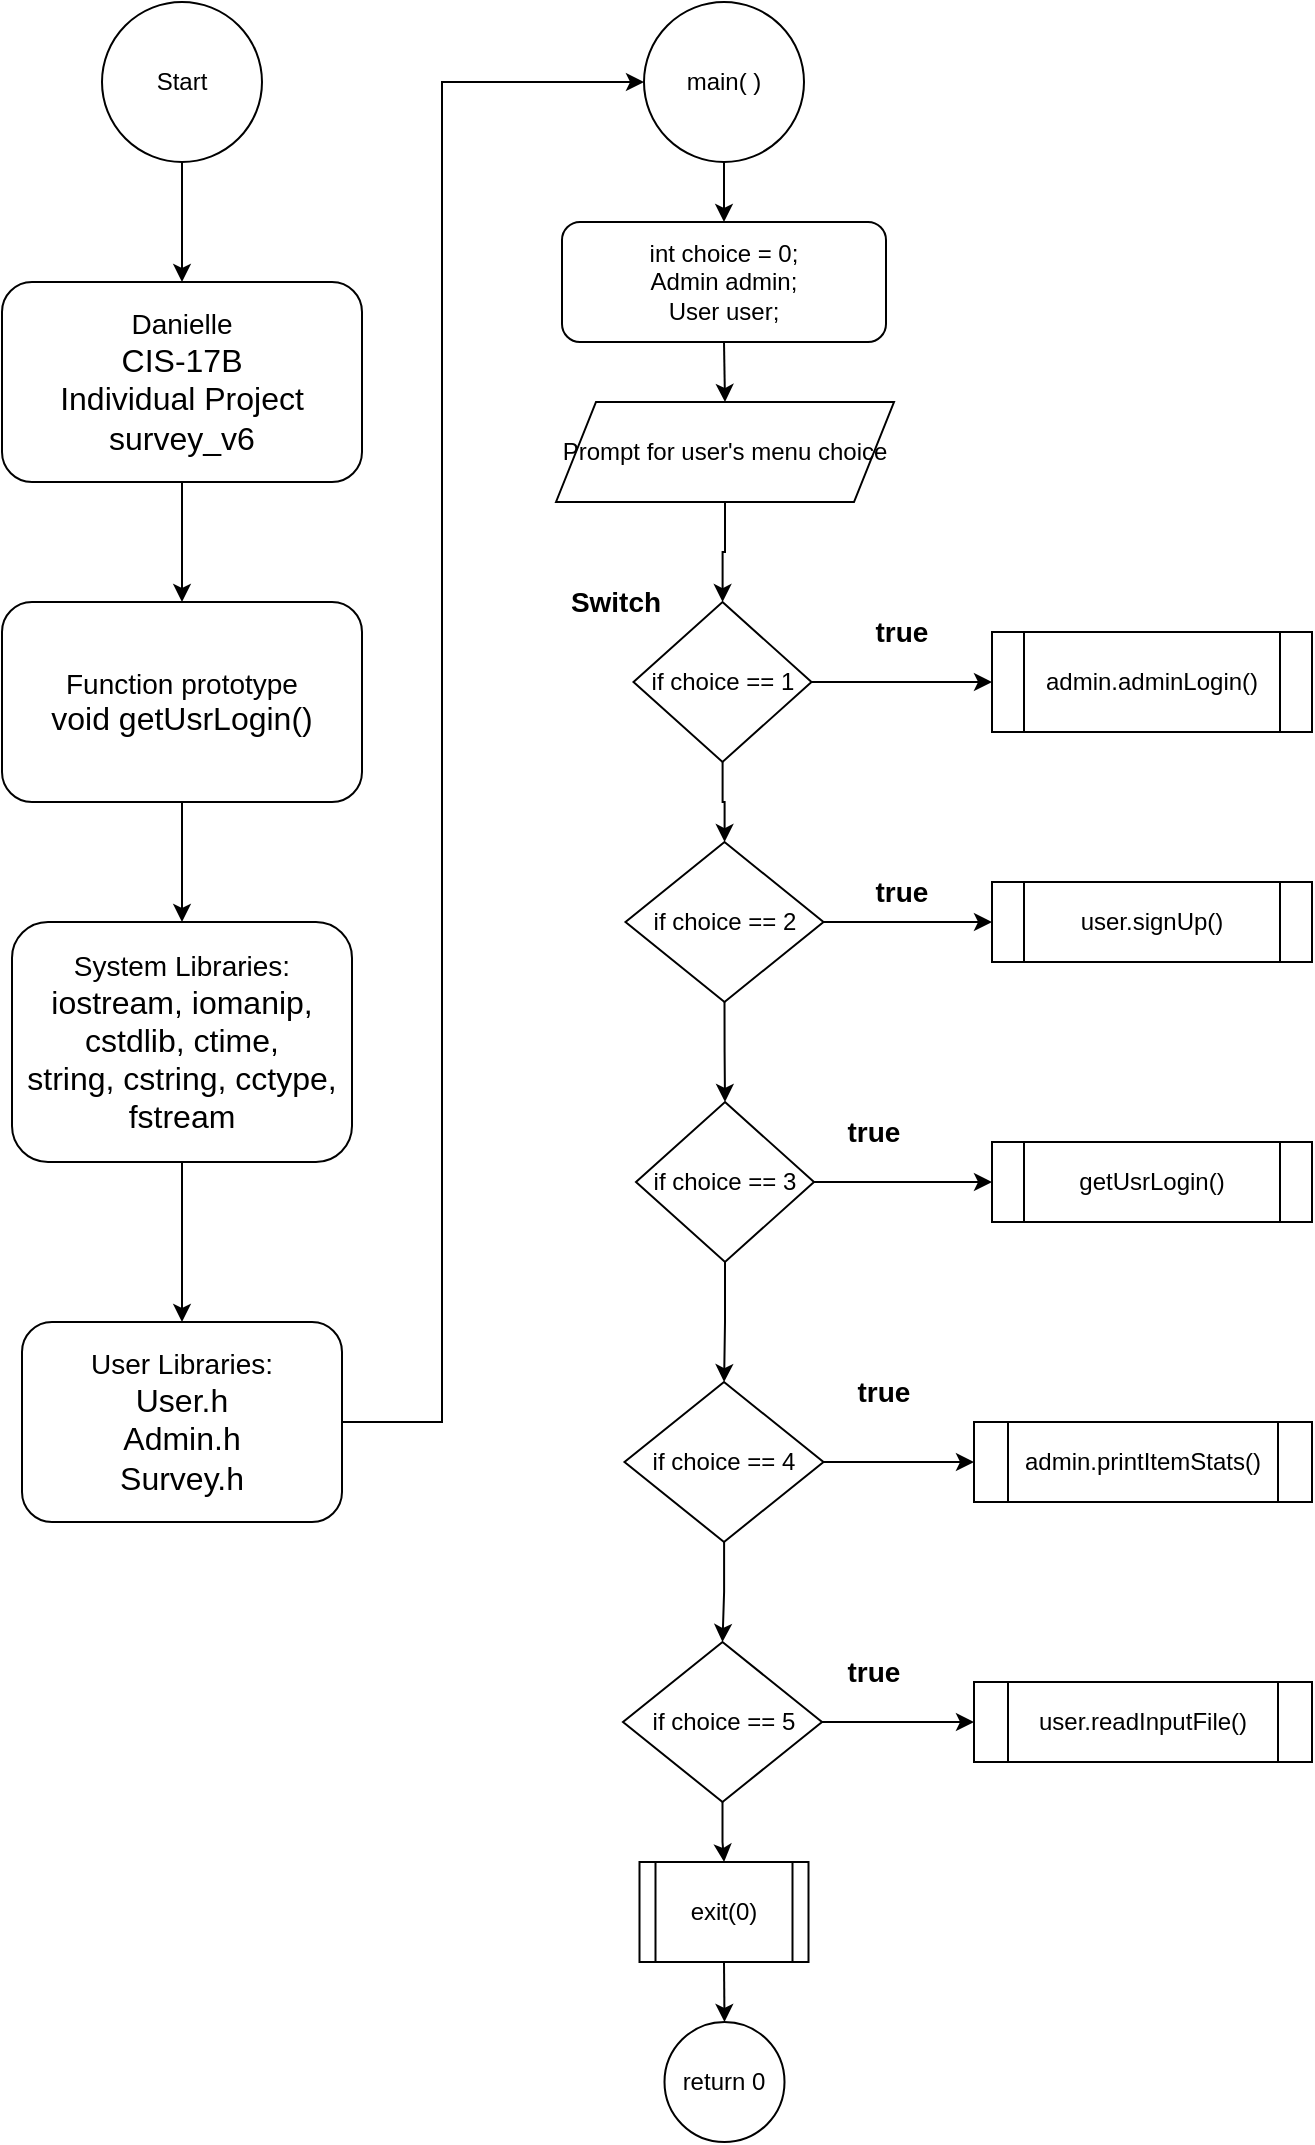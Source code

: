<mxfile version="21.2.1" type="device" pages="2">
  <diagram name="main" id="XVVzpDpDpn4CI28a46fl">
    <mxGraphModel dx="903" dy="1159" grid="1" gridSize="10" guides="1" tooltips="1" connect="1" arrows="1" fold="1" page="1" pageScale="1" pageWidth="850" pageHeight="1100" math="0" shadow="0">
      <root>
        <mxCell id="0" />
        <mxCell id="1" parent="0" />
        <mxCell id="HSsXzMtMouH3eaDZhaDV-58" style="edgeStyle=orthogonalEdgeStyle;rounded=0;orthogonalLoop=1;jettySize=auto;html=1;exitX=0.5;exitY=1;exitDx=0;exitDy=0;entryX=0.5;entryY=0;entryDx=0;entryDy=0;" edge="1" parent="1" source="HSsXzMtMouH3eaDZhaDV-26" target="HSsXzMtMouH3eaDZhaDV-30">
          <mxGeometry relative="1" as="geometry" />
        </mxCell>
        <mxCell id="HSsXzMtMouH3eaDZhaDV-26" value="main( )" style="ellipse;whiteSpace=wrap;html=1;aspect=fixed;" vertex="1" parent="1">
          <mxGeometry x="371" y="10" width="80" height="80" as="geometry" />
        </mxCell>
        <mxCell id="HSsXzMtMouH3eaDZhaDV-27" value="" style="edgeStyle=orthogonalEdgeStyle;rounded=0;orthogonalLoop=1;jettySize=auto;html=1;" edge="1" parent="1" source="HSsXzMtMouH3eaDZhaDV-29" target="HSsXzMtMouH3eaDZhaDV-43">
          <mxGeometry relative="1" as="geometry" />
        </mxCell>
        <mxCell id="HSsXzMtMouH3eaDZhaDV-28" value="" style="edgeStyle=orthogonalEdgeStyle;rounded=0;orthogonalLoop=1;jettySize=auto;html=1;" edge="1" parent="1" source="HSsXzMtMouH3eaDZhaDV-29" target="HSsXzMtMouH3eaDZhaDV-35">
          <mxGeometry relative="1" as="geometry" />
        </mxCell>
        <mxCell id="HSsXzMtMouH3eaDZhaDV-29" value="if choice == 1" style="rhombus;whiteSpace=wrap;html=1;" vertex="1" parent="1">
          <mxGeometry x="365.75" y="310" width="89" height="80" as="geometry" />
        </mxCell>
        <mxCell id="HSsXzMtMouH3eaDZhaDV-57" style="edgeStyle=orthogonalEdgeStyle;rounded=0;orthogonalLoop=1;jettySize=auto;html=1;exitX=0.5;exitY=1;exitDx=0;exitDy=0;entryX=0.5;entryY=0;entryDx=0;entryDy=0;" edge="1" parent="1" source="HSsXzMtMouH3eaDZhaDV-30" target="HSsXzMtMouH3eaDZhaDV-32">
          <mxGeometry relative="1" as="geometry" />
        </mxCell>
        <mxCell id="HSsXzMtMouH3eaDZhaDV-30" value="&lt;div&gt;int choice = 0;&lt;/div&gt;&lt;div&gt;&lt;div&gt;Admin admin;&lt;/div&gt;&lt;div&gt;User user;&lt;br&gt;&lt;/div&gt;&lt;/div&gt;" style="rounded=1;whiteSpace=wrap;html=1;" vertex="1" parent="1">
          <mxGeometry x="330" y="120" width="162" height="60" as="geometry" />
        </mxCell>
        <mxCell id="HSsXzMtMouH3eaDZhaDV-31" value="" style="edgeStyle=orthogonalEdgeStyle;rounded=0;orthogonalLoop=1;jettySize=auto;html=1;" edge="1" parent="1" source="HSsXzMtMouH3eaDZhaDV-32" target="HSsXzMtMouH3eaDZhaDV-29">
          <mxGeometry relative="1" as="geometry" />
        </mxCell>
        <mxCell id="HSsXzMtMouH3eaDZhaDV-32" value="Prompt for user&#39;s menu choice" style="shape=parallelogram;perimeter=parallelogramPerimeter;whiteSpace=wrap;html=1;fixedSize=1;" vertex="1" parent="1">
          <mxGeometry x="327" y="210" width="169" height="50" as="geometry" />
        </mxCell>
        <mxCell id="HSsXzMtMouH3eaDZhaDV-33" value="" style="edgeStyle=orthogonalEdgeStyle;rounded=0;orthogonalLoop=1;jettySize=auto;html=1;" edge="1" parent="1" source="HSsXzMtMouH3eaDZhaDV-35" target="HSsXzMtMouH3eaDZhaDV-42">
          <mxGeometry relative="1" as="geometry" />
        </mxCell>
        <mxCell id="HSsXzMtMouH3eaDZhaDV-34" style="edgeStyle=orthogonalEdgeStyle;rounded=0;orthogonalLoop=1;jettySize=auto;html=1;exitX=0.5;exitY=1;exitDx=0;exitDy=0;entryX=0.5;entryY=0;entryDx=0;entryDy=0;" edge="1" parent="1" source="HSsXzMtMouH3eaDZhaDV-35" target="HSsXzMtMouH3eaDZhaDV-38">
          <mxGeometry relative="1" as="geometry" />
        </mxCell>
        <mxCell id="HSsXzMtMouH3eaDZhaDV-35" value="if choice == 2" style="rhombus;whiteSpace=wrap;html=1;" vertex="1" parent="1">
          <mxGeometry x="361.75" y="430" width="99" height="80" as="geometry" />
        </mxCell>
        <mxCell id="HSsXzMtMouH3eaDZhaDV-36" value="" style="edgeStyle=orthogonalEdgeStyle;rounded=0;orthogonalLoop=1;jettySize=auto;html=1;" edge="1" parent="1" source="HSsXzMtMouH3eaDZhaDV-38" target="HSsXzMtMouH3eaDZhaDV-45">
          <mxGeometry relative="1" as="geometry" />
        </mxCell>
        <mxCell id="HSsXzMtMouH3eaDZhaDV-37" value="" style="edgeStyle=orthogonalEdgeStyle;rounded=0;orthogonalLoop=1;jettySize=auto;html=1;" edge="1" parent="1" source="HSsXzMtMouH3eaDZhaDV-38" target="HSsXzMtMouH3eaDZhaDV-41">
          <mxGeometry relative="1" as="geometry" />
        </mxCell>
        <mxCell id="HSsXzMtMouH3eaDZhaDV-38" value="if choice == 3" style="rhombus;whiteSpace=wrap;html=1;" vertex="1" parent="1">
          <mxGeometry x="367" y="560" width="89" height="80" as="geometry" />
        </mxCell>
        <mxCell id="HSsXzMtMouH3eaDZhaDV-39" value="" style="edgeStyle=orthogonalEdgeStyle;rounded=0;orthogonalLoop=1;jettySize=auto;html=1;" edge="1" parent="1" source="HSsXzMtMouH3eaDZhaDV-41" target="HSsXzMtMouH3eaDZhaDV-46">
          <mxGeometry relative="1" as="geometry" />
        </mxCell>
        <mxCell id="HSsXzMtMouH3eaDZhaDV-40" value="" style="edgeStyle=orthogonalEdgeStyle;rounded=0;orthogonalLoop=1;jettySize=auto;html=1;" edge="1" parent="1" source="HSsXzMtMouH3eaDZhaDV-41" target="HSsXzMtMouH3eaDZhaDV-50">
          <mxGeometry relative="1" as="geometry" />
        </mxCell>
        <mxCell id="HSsXzMtMouH3eaDZhaDV-41" value="if choice == 4" style="rhombus;whiteSpace=wrap;html=1;" vertex="1" parent="1">
          <mxGeometry x="361.25" y="700" width="99.5" height="80" as="geometry" />
        </mxCell>
        <mxCell id="HSsXzMtMouH3eaDZhaDV-42" value="user.signUp()" style="shape=process;whiteSpace=wrap;html=1;backgroundOutline=1;" vertex="1" parent="1">
          <mxGeometry x="545" y="450" width="160" height="40" as="geometry" />
        </mxCell>
        <mxCell id="HSsXzMtMouH3eaDZhaDV-43" value="admin.adminLogin()" style="shape=process;whiteSpace=wrap;html=1;backgroundOutline=1;" vertex="1" parent="1">
          <mxGeometry x="545" y="325" width="160" height="50" as="geometry" />
        </mxCell>
        <mxCell id="HSsXzMtMouH3eaDZhaDV-44" value="&lt;font style=&quot;font-size: 14px;&quot;&gt;&lt;b&gt;true&lt;/b&gt;&lt;/font&gt;" style="text;strokeColor=none;align=center;fillColor=none;html=1;verticalAlign=middle;whiteSpace=wrap;rounded=0;" vertex="1" parent="1">
          <mxGeometry x="470" y="310" width="60" height="30" as="geometry" />
        </mxCell>
        <mxCell id="HSsXzMtMouH3eaDZhaDV-45" value="getUsrLogin()" style="shape=process;whiteSpace=wrap;html=1;backgroundOutline=1;" vertex="1" parent="1">
          <mxGeometry x="545" y="580" width="160" height="40" as="geometry" />
        </mxCell>
        <mxCell id="HSsXzMtMouH3eaDZhaDV-46" value="admin.printItemStats()" style="shape=process;whiteSpace=wrap;html=1;backgroundOutline=1;" vertex="1" parent="1">
          <mxGeometry x="536" y="720" width="169" height="40" as="geometry" />
        </mxCell>
        <mxCell id="HSsXzMtMouH3eaDZhaDV-47" value="user.readInputFile()" style="shape=process;whiteSpace=wrap;html=1;backgroundOutline=1;" vertex="1" parent="1">
          <mxGeometry x="536" y="850" width="169" height="40" as="geometry" />
        </mxCell>
        <mxCell id="HSsXzMtMouH3eaDZhaDV-48" value="" style="edgeStyle=orthogonalEdgeStyle;rounded=0;orthogonalLoop=1;jettySize=auto;html=1;" edge="1" parent="1" source="HSsXzMtMouH3eaDZhaDV-50" target="HSsXzMtMouH3eaDZhaDV-47">
          <mxGeometry relative="1" as="geometry" />
        </mxCell>
        <mxCell id="HSsXzMtMouH3eaDZhaDV-49" value="" style="edgeStyle=orthogonalEdgeStyle;rounded=0;orthogonalLoop=1;jettySize=auto;html=1;" edge="1" parent="1" source="HSsXzMtMouH3eaDZhaDV-50" target="HSsXzMtMouH3eaDZhaDV-55">
          <mxGeometry relative="1" as="geometry" />
        </mxCell>
        <mxCell id="HSsXzMtMouH3eaDZhaDV-50" value="if choice == 5" style="rhombus;whiteSpace=wrap;html=1;" vertex="1" parent="1">
          <mxGeometry x="360.5" y="830" width="99.5" height="80" as="geometry" />
        </mxCell>
        <mxCell id="HSsXzMtMouH3eaDZhaDV-51" value="&lt;font style=&quot;font-size: 14px;&quot;&gt;&lt;b&gt;true&lt;/b&gt;&lt;/font&gt;" style="text;strokeColor=none;align=center;fillColor=none;html=1;verticalAlign=middle;whiteSpace=wrap;rounded=0;" vertex="1" parent="1">
          <mxGeometry x="456" y="830" width="60" height="30" as="geometry" />
        </mxCell>
        <mxCell id="HSsXzMtMouH3eaDZhaDV-52" value="&lt;font style=&quot;font-size: 14px;&quot;&gt;&lt;b&gt;true&lt;/b&gt;&lt;/font&gt;" style="text;strokeColor=none;align=center;fillColor=none;html=1;verticalAlign=middle;whiteSpace=wrap;rounded=0;" vertex="1" parent="1">
          <mxGeometry x="460.75" y="690" width="60" height="30" as="geometry" />
        </mxCell>
        <mxCell id="HSsXzMtMouH3eaDZhaDV-53" value="&lt;font style=&quot;font-size: 14px;&quot;&gt;&lt;b&gt;true&lt;/b&gt;&lt;/font&gt;" style="text;strokeColor=none;align=center;fillColor=none;html=1;verticalAlign=middle;whiteSpace=wrap;rounded=0;" vertex="1" parent="1">
          <mxGeometry x="456" y="560" width="60" height="30" as="geometry" />
        </mxCell>
        <mxCell id="HSsXzMtMouH3eaDZhaDV-54" value="&lt;font style=&quot;font-size: 14px;&quot;&gt;&lt;b&gt;true&lt;/b&gt;&lt;/font&gt;" style="text;strokeColor=none;align=center;fillColor=none;html=1;verticalAlign=middle;whiteSpace=wrap;rounded=0;" vertex="1" parent="1">
          <mxGeometry x="470" y="440" width="60" height="30" as="geometry" />
        </mxCell>
        <mxCell id="HSsXzMtMouH3eaDZhaDV-61" style="edgeStyle=orthogonalEdgeStyle;rounded=0;orthogonalLoop=1;jettySize=auto;html=1;exitX=0.5;exitY=1;exitDx=0;exitDy=0;entryX=0.5;entryY=0;entryDx=0;entryDy=0;" edge="1" parent="1" source="HSsXzMtMouH3eaDZhaDV-55" target="HSsXzMtMouH3eaDZhaDV-60">
          <mxGeometry relative="1" as="geometry" />
        </mxCell>
        <mxCell id="HSsXzMtMouH3eaDZhaDV-55" value="exit(0)" style="shape=process;whiteSpace=wrap;html=1;backgroundOutline=1;" vertex="1" parent="1">
          <mxGeometry x="368.75" y="940" width="84.5" height="50" as="geometry" />
        </mxCell>
        <mxCell id="HSsXzMtMouH3eaDZhaDV-56" value="&lt;font style=&quot;font-size: 14px;&quot;&gt;&lt;b&gt;Switch&lt;/b&gt;&lt;/font&gt;" style="text;strokeColor=none;align=center;fillColor=none;html=1;verticalAlign=middle;whiteSpace=wrap;rounded=0;" vertex="1" parent="1">
          <mxGeometry x="327" y="295" width="60" height="30" as="geometry" />
        </mxCell>
        <mxCell id="HSsXzMtMouH3eaDZhaDV-60" value="return 0" style="ellipse;whiteSpace=wrap;html=1;aspect=fixed;" vertex="1" parent="1">
          <mxGeometry x="381.25" y="1020" width="60" height="60" as="geometry" />
        </mxCell>
        <mxCell id="81i_IZVVY1EEvCUCS-hf-7" value="" style="edgeStyle=orthogonalEdgeStyle;rounded=0;orthogonalLoop=1;jettySize=auto;html=1;" edge="1" parent="1" source="81i_IZVVY1EEvCUCS-hf-1" target="81i_IZVVY1EEvCUCS-hf-2">
          <mxGeometry relative="1" as="geometry" />
        </mxCell>
        <mxCell id="81i_IZVVY1EEvCUCS-hf-1" value="Start" style="ellipse;whiteSpace=wrap;html=1;aspect=fixed;" vertex="1" parent="1">
          <mxGeometry x="100" y="10" width="80" height="80" as="geometry" />
        </mxCell>
        <mxCell id="81i_IZVVY1EEvCUCS-hf-9" value="" style="edgeStyle=orthogonalEdgeStyle;rounded=0;orthogonalLoop=1;jettySize=auto;html=1;" edge="1" parent="1" source="81i_IZVVY1EEvCUCS-hf-2" target="81i_IZVVY1EEvCUCS-hf-4">
          <mxGeometry relative="1" as="geometry" />
        </mxCell>
        <mxCell id="81i_IZVVY1EEvCUCS-hf-2" value="&lt;div&gt;&lt;font style=&quot;font-size: 14px;&quot;&gt;Danielle&lt;/font&gt;&lt;/div&gt;&lt;div&gt;&lt;font size=&quot;3&quot;&gt;CIS-17B &lt;br&gt;&lt;/font&gt;&lt;/div&gt;&lt;div&gt;&lt;font size=&quot;3&quot;&gt;Individual Project&lt;/font&gt;&lt;/div&gt;&lt;div&gt;&lt;font size=&quot;3&quot;&gt;survey_v6&lt;br&gt;&lt;/font&gt;&lt;/div&gt;" style="rounded=1;whiteSpace=wrap;html=1;" vertex="1" parent="1">
          <mxGeometry x="50" y="150" width="180" height="100" as="geometry" />
        </mxCell>
        <mxCell id="81i_IZVVY1EEvCUCS-hf-8" value="" style="edgeStyle=orthogonalEdgeStyle;rounded=0;orthogonalLoop=1;jettySize=auto;html=1;" edge="1" parent="1" source="81i_IZVVY1EEvCUCS-hf-4" target="81i_IZVVY1EEvCUCS-hf-5">
          <mxGeometry relative="1" as="geometry" />
        </mxCell>
        <mxCell id="81i_IZVVY1EEvCUCS-hf-4" value="&lt;div&gt;&lt;font style=&quot;font-size: 14px;&quot;&gt;Function prototype&lt;/font&gt;&lt;/div&gt;&lt;div&gt;&lt;font size=&quot;3&quot;&gt;void getUsrLogin()&lt;br&gt;&lt;/font&gt;&lt;/div&gt;" style="rounded=1;whiteSpace=wrap;html=1;" vertex="1" parent="1">
          <mxGeometry x="50" y="310" width="180" height="100" as="geometry" />
        </mxCell>
        <mxCell id="81i_IZVVY1EEvCUCS-hf-10" value="" style="edgeStyle=orthogonalEdgeStyle;rounded=0;orthogonalLoop=1;jettySize=auto;html=1;" edge="1" parent="1" source="81i_IZVVY1EEvCUCS-hf-5" target="81i_IZVVY1EEvCUCS-hf-6">
          <mxGeometry relative="1" as="geometry" />
        </mxCell>
        <mxCell id="81i_IZVVY1EEvCUCS-hf-5" value="&lt;div&gt;&lt;font style=&quot;font-size: 14px;&quot;&gt;System Libraries:&lt;/font&gt;&lt;/div&gt;&lt;div&gt;&lt;font size=&quot;3&quot;&gt;iostream, iomanip, &lt;br&gt;&lt;/font&gt;&lt;/div&gt;&lt;div&gt;&lt;font size=&quot;3&quot;&gt;cstdlib, ctime,&lt;/font&gt;&lt;/div&gt;&lt;div&gt;&lt;font size=&quot;3&quot;&gt;string, cstring, cctype, fstream&lt;br&gt;&lt;/font&gt;&lt;/div&gt;" style="rounded=1;whiteSpace=wrap;html=1;" vertex="1" parent="1">
          <mxGeometry x="55" y="470" width="170" height="120" as="geometry" />
        </mxCell>
        <mxCell id="81i_IZVVY1EEvCUCS-hf-11" style="edgeStyle=orthogonalEdgeStyle;rounded=0;orthogonalLoop=1;jettySize=auto;html=1;entryX=0;entryY=0.5;entryDx=0;entryDy=0;" edge="1" parent="1" source="81i_IZVVY1EEvCUCS-hf-6" target="HSsXzMtMouH3eaDZhaDV-26">
          <mxGeometry relative="1" as="geometry">
            <Array as="points">
              <mxPoint x="270" y="720" />
              <mxPoint x="270" y="50" />
            </Array>
          </mxGeometry>
        </mxCell>
        <mxCell id="81i_IZVVY1EEvCUCS-hf-6" value="&lt;div&gt;&lt;font style=&quot;font-size: 14px;&quot;&gt;User Libraries:&lt;/font&gt;&lt;/div&gt;&lt;div&gt;&lt;font size=&quot;3&quot;&gt;User.h&lt;/font&gt;&lt;/div&gt;&lt;div&gt;&lt;font size=&quot;3&quot;&gt;Admin.h&lt;/font&gt;&lt;/div&gt;&lt;div&gt;&lt;font size=&quot;3&quot;&gt;Survey.h&lt;br&gt;&lt;/font&gt;&lt;/div&gt;" style="rounded=1;whiteSpace=wrap;html=1;" vertex="1" parent="1">
          <mxGeometry x="60" y="670" width="160" height="100" as="geometry" />
        </mxCell>
      </root>
    </mxGraphModel>
  </diagram>
  <diagram id="eN5O7FiS6pvrHiPAhuM2" name="getUsrLogin()">
    <mxGraphModel dx="903" dy="1159" grid="1" gridSize="10" guides="1" tooltips="1" connect="1" arrows="1" fold="1" page="1" pageScale="1" pageWidth="850" pageHeight="1100" math="0" shadow="0">
      <root>
        <mxCell id="0" />
        <mxCell id="1" parent="0" />
        <mxCell id="u1Ebh921-cxuWhg-WV0r-38" value="&lt;div&gt;return&lt;/div&gt;&lt;div&gt;to&lt;/div&gt;&lt;div&gt;main()&lt;br&gt;&lt;/div&gt;" style="ellipse;whiteSpace=wrap;html=1;aspect=fixed;" vertex="1" parent="1">
          <mxGeometry x="370" y="1610" width="110" height="110" as="geometry" />
        </mxCell>
        <mxCell id="u1Ebh921-cxuWhg-WV0r-94" style="edgeStyle=orthogonalEdgeStyle;rounded=0;orthogonalLoop=1;jettySize=auto;html=1;exitX=0.5;exitY=1;exitDx=0;exitDy=0;entryX=0.5;entryY=0;entryDx=0;entryDy=0;" edge="1" parent="1" source="u1Ebh921-cxuWhg-WV0r-95" target="u1Ebh921-cxuWhg-WV0r-97">
          <mxGeometry relative="1" as="geometry" />
        </mxCell>
        <mxCell id="u1Ebh921-cxuWhg-WV0r-95" value="set int&amp;nbsp; indx = isUsrLogin()" style="rounded=1;whiteSpace=wrap;html=1;" vertex="1" parent="1">
          <mxGeometry x="209.5" y="230" width="119" height="50" as="geometry" />
        </mxCell>
        <mxCell id="u1Ebh921-cxuWhg-WV0r-96" value="" style="edgeStyle=orthogonalEdgeStyle;rounded=0;orthogonalLoop=1;jettySize=auto;html=1;" edge="1" parent="1" source="u1Ebh921-cxuWhg-WV0r-97" target="u1Ebh921-cxuWhg-WV0r-103">
          <mxGeometry relative="1" as="geometry" />
        </mxCell>
        <mxCell id="u1Ebh921-cxuWhg-WV0r-97" value="admin.isUsrLogin()" style="shape=process;whiteSpace=wrap;html=1;backgroundOutline=1;" vertex="1" parent="1">
          <mxGeometry x="188.5" y="310" width="160" height="50" as="geometry" />
        </mxCell>
        <mxCell id="u1Ebh921-cxuWhg-WV0r-98" style="edgeStyle=orthogonalEdgeStyle;rounded=0;orthogonalLoop=1;jettySize=auto;html=1;exitX=0.5;exitY=1;exitDx=0;exitDy=0;entryX=0.5;entryY=0;entryDx=0;entryDy=0;" edge="1" parent="1" source="u1Ebh921-cxuWhg-WV0r-99" target="u1Ebh921-cxuWhg-WV0r-101">
          <mxGeometry relative="1" as="geometry" />
        </mxCell>
        <mxCell id="u1Ebh921-cxuWhg-WV0r-99" value="&lt;div&gt;&lt;b&gt;&lt;font style=&quot;font-size: 14px;&quot;&gt;Start&lt;font&gt;&lt;br&gt;&lt;/font&gt;&lt;/font&gt;&lt;/b&gt;&lt;/div&gt;&lt;div&gt;&lt;b&gt;&lt;font style=&quot;font-size: 14px;&quot;&gt;&lt;font&gt;void getUsrLogin()&lt;/font&gt;&lt;br&gt;&lt;/font&gt;&lt;/b&gt;&lt;/div&gt;&lt;b&gt;&lt;font size=&quot;3&quot;&gt;&lt;br&gt;&lt;/font&gt;&lt;/b&gt;" style="ellipse;whiteSpace=wrap;html=1;aspect=fixed;" vertex="1" parent="1">
          <mxGeometry x="202" y="10" width="121.5" height="121.5" as="geometry" />
        </mxCell>
        <mxCell id="u1Ebh921-cxuWhg-WV0r-100" style="edgeStyle=orthogonalEdgeStyle;rounded=0;orthogonalLoop=1;jettySize=auto;html=1;exitX=0.5;exitY=1;exitDx=0;exitDy=0;" edge="1" parent="1" source="u1Ebh921-cxuWhg-WV0r-101" target="u1Ebh921-cxuWhg-WV0r-95">
          <mxGeometry relative="1" as="geometry" />
        </mxCell>
        <mxCell id="u1Ebh921-cxuWhg-WV0r-101" value="&lt;div&gt;&lt;div&gt;Admin admin;&lt;/div&gt;&lt;div&gt;User user;&lt;br&gt;&lt;/div&gt;&lt;/div&gt;" style="rounded=1;whiteSpace=wrap;html=1;" vertex="1" parent="1">
          <mxGeometry x="201.5" y="150" width="134" height="50" as="geometry" />
        </mxCell>
        <mxCell id="u1Ebh921-cxuWhg-WV0r-102" style="edgeStyle=orthogonalEdgeStyle;rounded=0;orthogonalLoop=1;jettySize=auto;html=1;entryX=0.5;entryY=0;entryDx=0;entryDy=0;" edge="1" parent="1" source="u1Ebh921-cxuWhg-WV0r-103" target="u1Ebh921-cxuWhg-WV0r-105">
          <mxGeometry relative="1" as="geometry" />
        </mxCell>
        <mxCell id="u1Ebh921-cxuWhg-WV0r-129" style="edgeStyle=orthogonalEdgeStyle;rounded=0;orthogonalLoop=1;jettySize=auto;html=1;entryX=0;entryY=0.636;entryDx=0;entryDy=0;entryPerimeter=0;" edge="1" parent="1" source="u1Ebh921-cxuWhg-WV0r-103" target="u1Ebh921-cxuWhg-WV0r-38">
          <mxGeometry relative="1" as="geometry">
            <mxPoint x="90" y="1670" as="targetPoint" />
            <Array as="points">
              <mxPoint x="110" y="455" />
              <mxPoint x="110" y="1680" />
            </Array>
          </mxGeometry>
        </mxCell>
        <mxCell id="u1Ebh921-cxuWhg-WV0r-103" value="if indx&amp;nbsp; != -66" style="rhombus;whiteSpace=wrap;html=1;" vertex="1" parent="1">
          <mxGeometry x="228.5" y="415" width="80" height="80" as="geometry" />
        </mxCell>
        <mxCell id="u1Ebh921-cxuWhg-WV0r-104" value="" style="edgeStyle=orthogonalEdgeStyle;rounded=0;orthogonalLoop=1;jettySize=auto;html=1;" edge="1" parent="1" source="u1Ebh921-cxuWhg-WV0r-105" target="u1Ebh921-cxuWhg-WV0r-106">
          <mxGeometry relative="1" as="geometry" />
        </mxCell>
        <mxCell id="u1Ebh921-cxuWhg-WV0r-105" value="Print user login successful" style="shape=parallelogram;perimeter=parallelogramPerimeter;whiteSpace=wrap;html=1;fixedSize=1;" vertex="1" parent="1">
          <mxGeometry x="323.5" y="495" width="184" height="50" as="geometry" />
        </mxCell>
        <mxCell id="u1Ebh921-cxuWhg-WV0r-106" value="admin.printAdusr(indx)" style="shape=process;whiteSpace=wrap;html=1;backgroundOutline=1;" vertex="1" parent="1">
          <mxGeometry x="319" y="585" width="193" height="50" as="geometry" />
        </mxCell>
        <mxCell id="u1Ebh921-cxuWhg-WV0r-107" style="edgeStyle=orthogonalEdgeStyle;rounded=0;orthogonalLoop=1;jettySize=auto;html=1;exitX=0.5;exitY=1;exitDx=0;exitDy=0;entryX=0.5;entryY=0;entryDx=0;entryDy=0;" edge="1" parent="1" source="u1Ebh921-cxuWhg-WV0r-108" target="u1Ebh921-cxuWhg-WV0r-110">
          <mxGeometry relative="1" as="geometry" />
        </mxCell>
        <mxCell id="u1Ebh921-cxuWhg-WV0r-108" value="&lt;div&gt;// Create new User &amp;amp;&lt;/div&gt;&lt;div&gt;copy admin values to user object&lt;br&gt;&lt;/div&gt;&lt;div&gt;admin.copy2Usr(user,indx);&amp;nbsp;&amp;nbsp;&amp;nbsp; &lt;/div&gt;" style="shape=process;whiteSpace=wrap;html=1;backgroundOutline=1;" vertex="1" parent="1">
          <mxGeometry x="308.5" y="665" width="223" height="70" as="geometry" />
        </mxCell>
        <mxCell id="u1Ebh921-cxuWhg-WV0r-109" style="edgeStyle=orthogonalEdgeStyle;rounded=0;orthogonalLoop=1;jettySize=auto;html=1;exitX=0.5;exitY=1;exitDx=0;exitDy=0;entryX=0.5;entryY=0;entryDx=0;entryDy=0;" edge="1" parent="1" source="u1Ebh921-cxuWhg-WV0r-110" target="u1Ebh921-cxuWhg-WV0r-112">
          <mxGeometry relative="1" as="geometry" />
        </mxCell>
        <mxCell id="u1Ebh921-cxuWhg-WV0r-110" value="user.printUsr();" style="shape=process;whiteSpace=wrap;html=1;backgroundOutline=1;" vertex="1" parent="1">
          <mxGeometry x="349.25" y="765" width="141.5" height="40" as="geometry" />
        </mxCell>
        <mxCell id="u1Ebh921-cxuWhg-WV0r-111" style="edgeStyle=orthogonalEdgeStyle;rounded=0;orthogonalLoop=1;jettySize=auto;html=1;exitX=0.5;exitY=1;exitDx=0;exitDy=0;entryX=0.5;entryY=0;entryDx=0;entryDy=0;" edge="1" parent="1" source="u1Ebh921-cxuWhg-WV0r-112" target="u1Ebh921-cxuWhg-WV0r-113">
          <mxGeometry relative="1" as="geometry" />
        </mxCell>
        <mxCell id="u1Ebh921-cxuWhg-WV0r-112" value="Survey survey" style="rounded=1;whiteSpace=wrap;html=1;" vertex="1" parent="1">
          <mxGeometry x="370.5" y="840" width="90" height="40" as="geometry" />
        </mxCell>
        <mxCell id="u1Ebh921-cxuWhg-WV0r-128" value="" style="edgeStyle=orthogonalEdgeStyle;rounded=0;orthogonalLoop=1;jettySize=auto;html=1;" edge="1" parent="1" source="u1Ebh921-cxuWhg-WV0r-113" target="u1Ebh921-cxuWhg-WV0r-120">
          <mxGeometry relative="1" as="geometry" />
        </mxCell>
        <mxCell id="u1Ebh921-cxuWhg-WV0r-113" value="store.start(user)" style="shape=process;whiteSpace=wrap;html=1;backgroundOutline=1;" vertex="1" parent="1">
          <mxGeometry x="340" y="910" width="160" height="30" as="geometry" />
        </mxCell>
        <mxCell id="u1Ebh921-cxuWhg-WV0r-114" value="&lt;font style=&quot;font-size: 14px;&quot;&gt;&lt;b&gt;true&lt;/b&gt;&lt;/font&gt;" style="text;strokeColor=none;align=center;fillColor=none;html=1;verticalAlign=middle;whiteSpace=wrap;rounded=0;" vertex="1" parent="1">
          <mxGeometry x="340" y="415" width="60" height="30" as="geometry" />
        </mxCell>
        <mxCell id="u1Ebh921-cxuWhg-WV0r-115" value="&lt;font style=&quot;font-size: 14px;&quot;&gt;&lt;b&gt;false&lt;/b&gt;&lt;/font&gt;" style="text;strokeColor=none;align=center;fillColor=none;html=1;verticalAlign=middle;whiteSpace=wrap;rounded=0;" vertex="1" parent="1">
          <mxGeometry x="158.5" y="415" width="60" height="30" as="geometry" />
        </mxCell>
        <mxCell id="u1Ebh921-cxuWhg-WV0r-116" value="admin.printAdUsr(user.getNumRec())" style="shape=process;whiteSpace=wrap;html=1;backgroundOutline=1;" vertex="1" parent="1">
          <mxGeometry x="435.5" y="1350" width="310" height="40" as="geometry" />
        </mxCell>
        <mxCell id="u1Ebh921-cxuWhg-WV0r-117" value="" style="edgeStyle=orthogonalEdgeStyle;rounded=0;orthogonalLoop=1;jettySize=auto;html=1;" edge="1" parent="1" target="u1Ebh921-cxuWhg-WV0r-125">
          <mxGeometry relative="1" as="geometry">
            <mxPoint x="588.5" y="1390" as="sourcePoint" />
          </mxGeometry>
        </mxCell>
        <mxCell id="u1Ebh921-cxuWhg-WV0r-118" style="edgeStyle=orthogonalEdgeStyle;rounded=0;orthogonalLoop=1;jettySize=auto;html=1;exitX=0;exitY=0.5;exitDx=0;exitDy=0;entryX=0.5;entryY=0;entryDx=0;entryDy=0;" edge="1" parent="1" source="u1Ebh921-cxuWhg-WV0r-120" target="u1Ebh921-cxuWhg-WV0r-38">
          <mxGeometry relative="1" as="geometry">
            <mxPoint x="343.5" y="1550" as="targetPoint" />
            <Array as="points">
              <mxPoint x="324" y="1070" />
              <mxPoint x="324" y="1560" />
              <mxPoint x="425" y="1560" />
            </Array>
          </mxGeometry>
        </mxCell>
        <mxCell id="u1Ebh921-cxuWhg-WV0r-119" style="edgeStyle=orthogonalEdgeStyle;rounded=0;orthogonalLoop=1;jettySize=auto;html=1;entryX=0.5;entryY=0;entryDx=0;entryDy=0;" edge="1" parent="1" source="u1Ebh921-cxuWhg-WV0r-120" target="u1Ebh921-cxuWhg-WV0r-122">
          <mxGeometry relative="1" as="geometry" />
        </mxCell>
        <mxCell id="u1Ebh921-cxuWhg-WV0r-120" value="&lt;div&gt;survey.start(user)&lt;/div&gt;&lt;div&gt;== true&lt;br&gt;&lt;/div&gt;" style="rhombus;whiteSpace=wrap;html=1;" vertex="1" parent="1">
          <mxGeometry x="353.5" y="1010" width="133" height="120" as="geometry" />
        </mxCell>
        <mxCell id="u1Ebh921-cxuWhg-WV0r-121" value="" style="edgeStyle=orthogonalEdgeStyle;rounded=0;orthogonalLoop=1;jettySize=auto;html=1;" edge="1" parent="1" source="u1Ebh921-cxuWhg-WV0r-122" target="u1Ebh921-cxuWhg-WV0r-124">
          <mxGeometry relative="1" as="geometry" />
        </mxCell>
        <mxCell id="u1Ebh921-cxuWhg-WV0r-122" value="&lt;div&gt;//rewrite this record in binary&amp;nbsp; &amp;amp; text files&lt;/div&gt;&lt;div&gt;user.reWrtBin(recordLoc)&lt;br&gt;&lt;/div&gt;" style="shape=process;whiteSpace=wrap;html=1;backgroundOutline=1;" vertex="1" parent="1">
          <mxGeometry x="493.5" y="1130" width="190" height="60" as="geometry" />
        </mxCell>
        <mxCell id="u1Ebh921-cxuWhg-WV0r-123" value="" style="edgeStyle=orthogonalEdgeStyle;rounded=0;orthogonalLoop=1;jettySize=auto;html=1;" edge="1" parent="1" source="u1Ebh921-cxuWhg-WV0r-124">
          <mxGeometry relative="1" as="geometry">
            <mxPoint x="588.5" y="1350" as="targetPoint" />
          </mxGeometry>
        </mxCell>
        <mxCell id="u1Ebh921-cxuWhg-WV0r-124" value="&lt;div&gt;// read binary file &amp;amp; reset usrArr[]&lt;/div&gt;&lt;div&gt;admin.readBin_setArray()&lt;br&gt;&lt;/div&gt;" style="shape=process;whiteSpace=wrap;html=1;backgroundOutline=1;" vertex="1" parent="1">
          <mxGeometry x="493.5" y="1250" width="190" height="60" as="geometry" />
        </mxCell>
        <mxCell id="u1Ebh921-cxuWhg-WV0r-130" style="edgeStyle=orthogonalEdgeStyle;rounded=0;orthogonalLoop=1;jettySize=auto;html=1;exitX=0.5;exitY=1;exitDx=0;exitDy=0;" edge="1" parent="1" source="u1Ebh921-cxuWhg-WV0r-125">
          <mxGeometry relative="1" as="geometry">
            <mxPoint x="430" y="1610" as="targetPoint" />
          </mxGeometry>
        </mxCell>
        <mxCell id="u1Ebh921-cxuWhg-WV0r-125" value="&lt;div&gt;// print prints User&#39;s order&lt;/div&gt;&lt;div&gt;that&amp;nbsp; was read from binary file&lt;/div&gt;&lt;div&gt;admin.getCheckout(indx);&lt;/div&gt;" style="shape=process;whiteSpace=wrap;html=1;backgroundOutline=1;" vertex="1" parent="1">
          <mxGeometry x="443.5" y="1450" width="290" height="60" as="geometry" />
        </mxCell>
        <mxCell id="u1Ebh921-cxuWhg-WV0r-126" value="&lt;font style=&quot;font-size: 14px;&quot;&gt;&lt;b&gt;true&lt;/b&gt;&lt;/font&gt;" style="text;strokeColor=none;align=center;fillColor=none;html=1;verticalAlign=middle;whiteSpace=wrap;rounded=0;" vertex="1" parent="1">
          <mxGeometry x="503.5" y="1030" width="60" height="30" as="geometry" />
        </mxCell>
        <mxCell id="u1Ebh921-cxuWhg-WV0r-127" value="&lt;font style=&quot;font-size: 14px;&quot;&gt;&lt;b&gt;false&lt;/b&gt;&lt;/font&gt;" style="text;strokeColor=none;align=center;fillColor=none;html=1;verticalAlign=middle;whiteSpace=wrap;rounded=0;" vertex="1" parent="1">
          <mxGeometry x="323.5" y="1100" width="60" height="30" as="geometry" />
        </mxCell>
      </root>
    </mxGraphModel>
  </diagram>
</mxfile>

